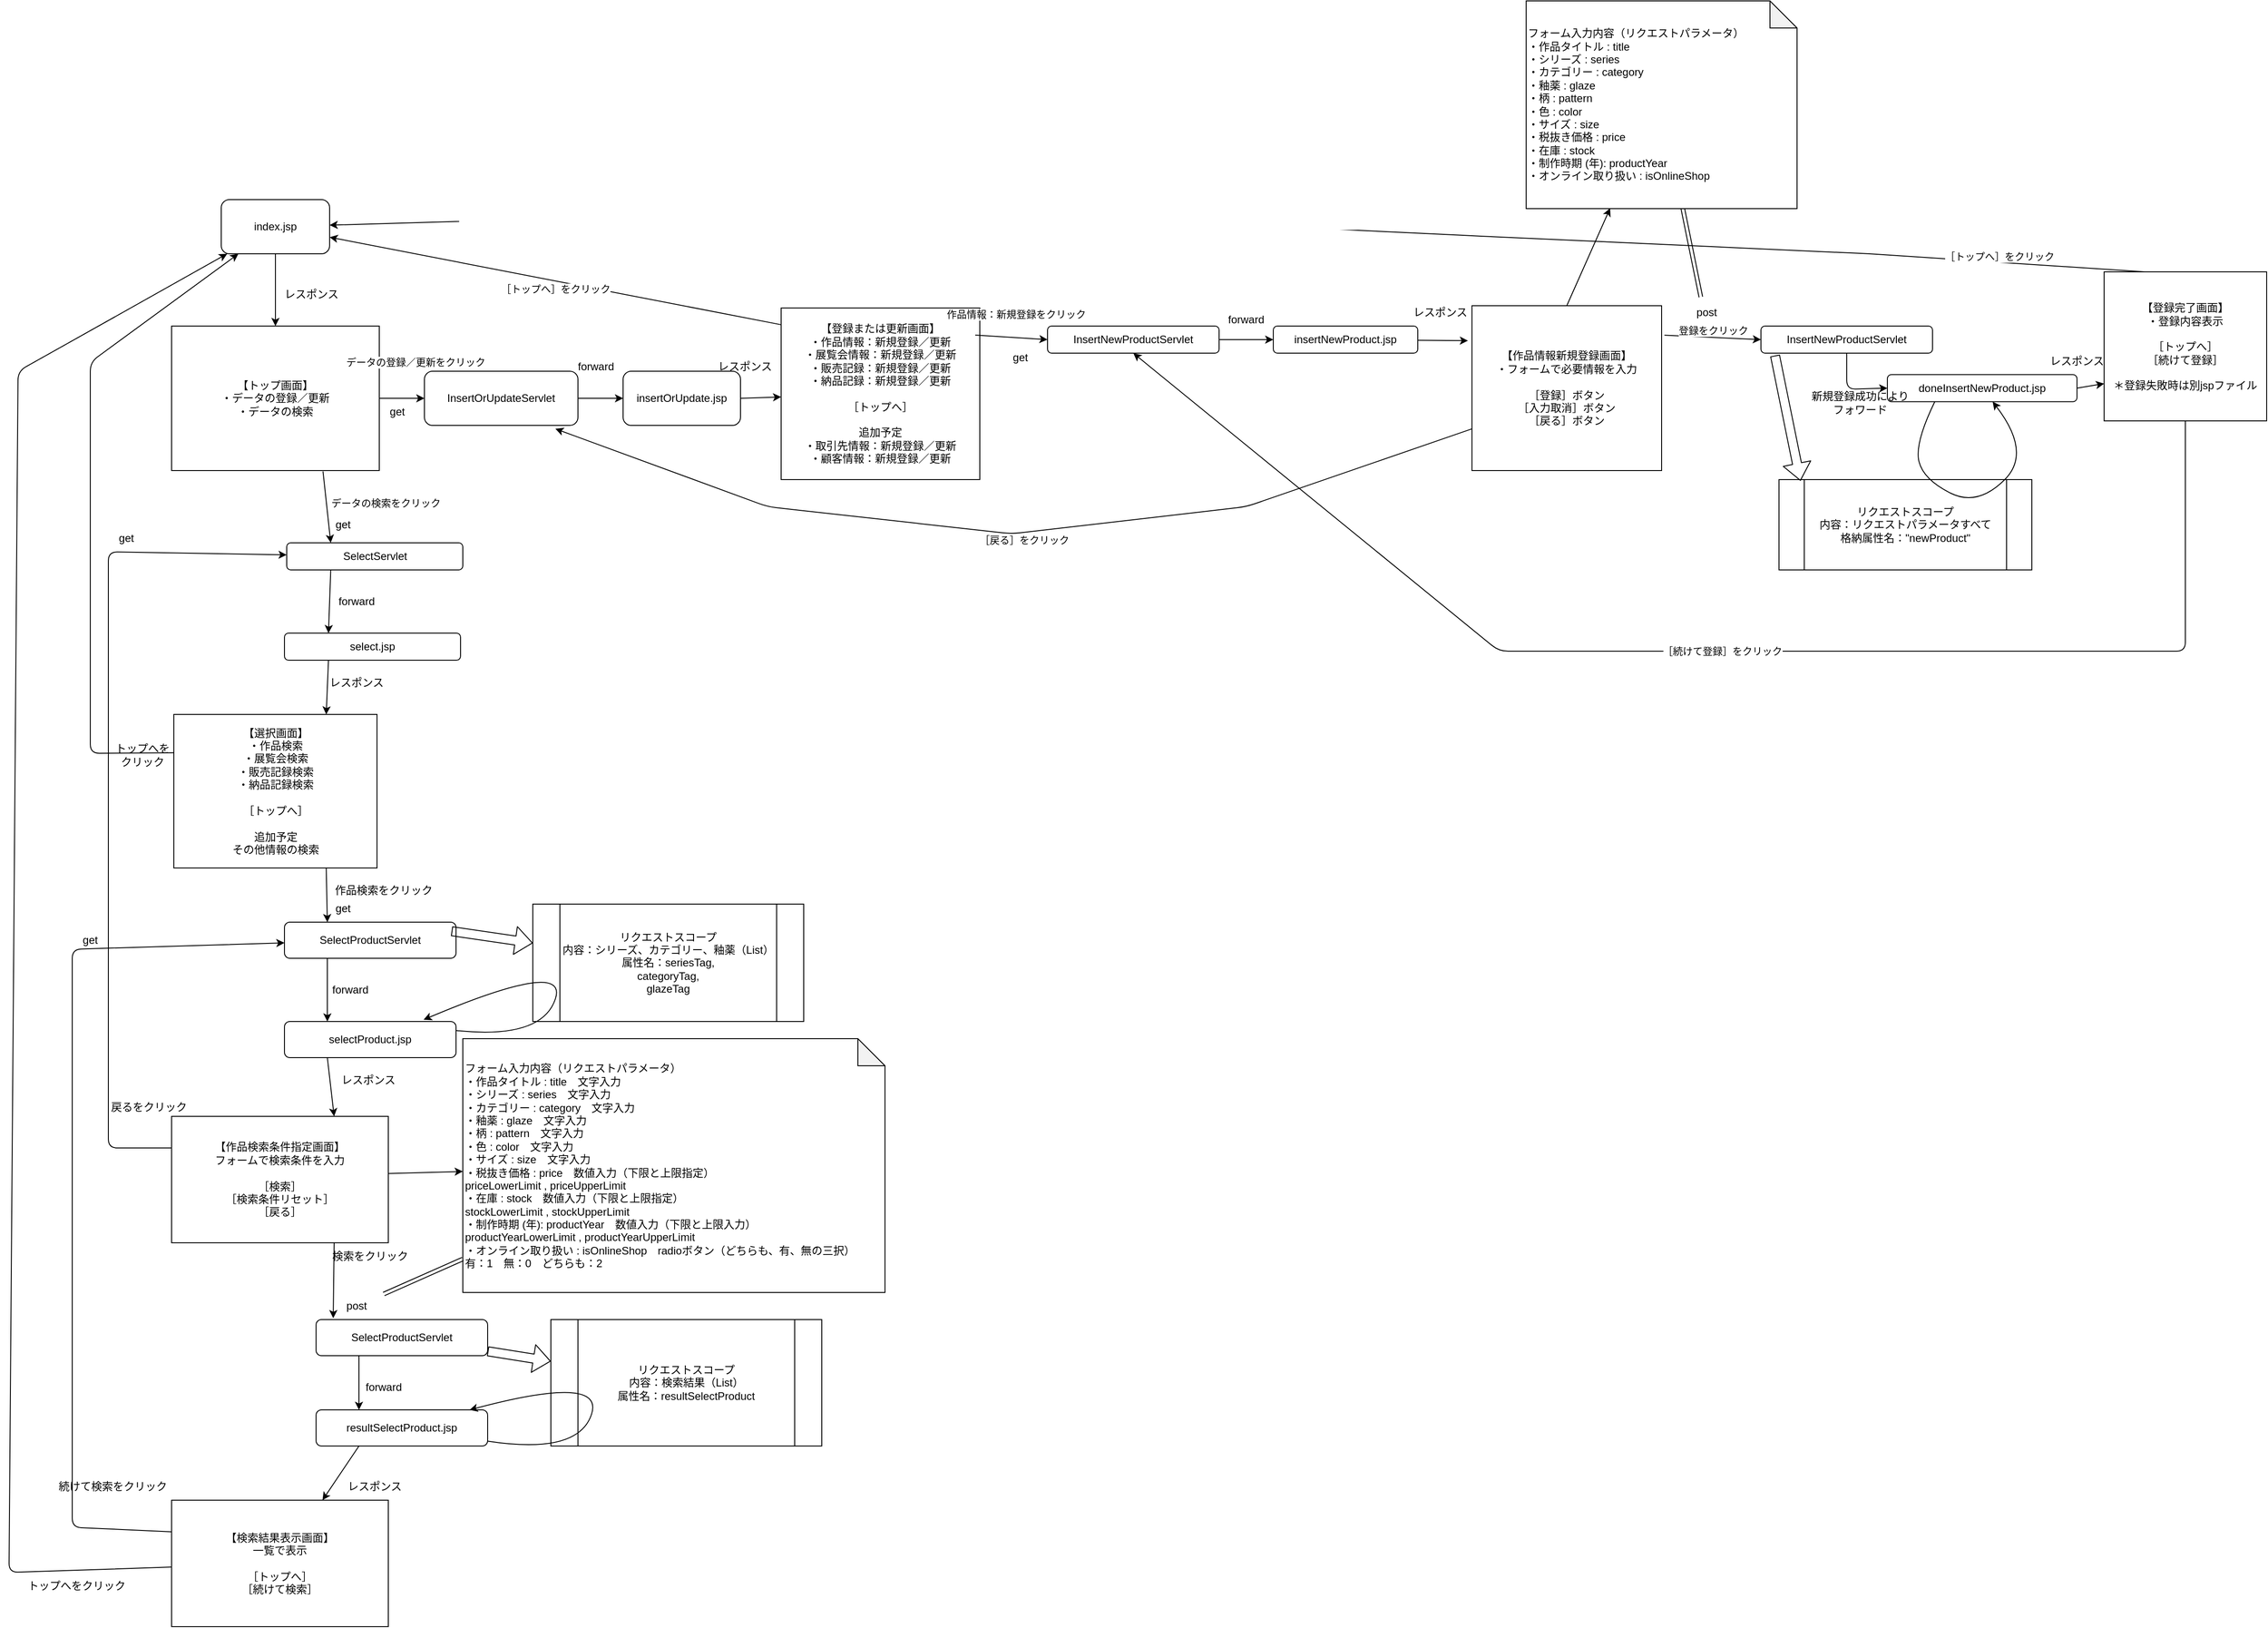 <mxfile>
    <diagram id="y22X9CAbKY4w9P3UAj9e" name="ページ1">
        <mxGraphModel dx="1899" dy="1644" grid="1" gridSize="10" guides="1" tooltips="1" connect="1" arrows="1" fold="1" page="1" pageScale="1" pageWidth="827" pageHeight="1169" math="0" shadow="0">
            <root>
                <mxCell id="0"/>
                <mxCell id="1" parent="0"/>
                <mxCell id="6" value="【登録または更新画面】&lt;br&gt;・作品情報：新規登録／更新&lt;br&gt;・展覧会情報：新規登録／更新&lt;br&gt;・販売記録：新規登録／更新&lt;br&gt;・納品記録：新規登録／更新&lt;br&gt;&lt;br&gt;［トップへ］&lt;br&gt;&lt;br&gt;追加予定&lt;br&gt;・取引先情報：新規登録／更新&lt;br&gt;・顧客情報：新規登録／更新" style="rounded=0;whiteSpace=wrap;html=1;" parent="1" vertex="1">
                    <mxGeometry x="715" y="30" width="220" height="190" as="geometry"/>
                </mxCell>
                <mxCell id="7" value="【トップ画面】&lt;br&gt;・データの登録／更新&lt;br&gt;・データの検索" style="rounded=0;whiteSpace=wrap;html=1;" parent="1" vertex="1">
                    <mxGeometry x="40" y="50" width="230" height="160" as="geometry"/>
                </mxCell>
                <mxCell id="10" value="" style="endArrow=classic;html=1;entryX=0;entryY=0.5;entryDx=0;entryDy=0;" parent="1" source="7" target="37" edge="1">
                    <mxGeometry relative="1" as="geometry">
                        <mxPoint x="440" y="270" as="sourcePoint"/>
                        <mxPoint x="650" y="290" as="targetPoint"/>
                        <Array as="points"/>
                    </mxGeometry>
                </mxCell>
                <mxCell id="11" value="データの登録／更新をクリック" style="edgeLabel;resizable=0;html=1;align=center;verticalAlign=middle;" parent="10" connectable="0" vertex="1">
                    <mxGeometry relative="1" as="geometry">
                        <mxPoint x="15" y="-40" as="offset"/>
                    </mxGeometry>
                </mxCell>
                <mxCell id="80" style="edgeStyle=none;html=1;exitX=0.75;exitY=1;exitDx=0;exitDy=0;entryX=0.25;entryY=0;entryDx=0;entryDy=0;" parent="1" source="12" target="104" edge="1">
                    <mxGeometry relative="1" as="geometry"/>
                </mxCell>
                <mxCell id="95" style="edgeStyle=none;html=1;exitX=0;exitY=0.25;exitDx=0;exitDy=0;" parent="1" source="12" target="30" edge="1">
                    <mxGeometry relative="1" as="geometry">
                        <mxPoint x="-50" y="70" as="targetPoint"/>
                        <Array as="points">
                            <mxPoint x="-50" y="523"/>
                            <mxPoint x="-50" y="290"/>
                            <mxPoint x="-50" y="90"/>
                        </Array>
                    </mxGeometry>
                </mxCell>
                <mxCell id="12" value="【選択画面】&lt;br&gt;・作品検索&lt;br&gt;・展覧会検索&lt;br&gt;・販売記録検索&lt;br&gt;・納品記録検索&lt;br&gt;&lt;br&gt;［トップへ］&lt;br&gt;&lt;br&gt;追加予定&lt;br&gt;その他情報の検索" style="rounded=0;whiteSpace=wrap;html=1;" parent="1" vertex="1">
                    <mxGeometry x="42.5" y="480" width="225" height="170" as="geometry"/>
                </mxCell>
                <mxCell id="13" value="" style="endArrow=classic;html=1;entryX=0.25;entryY=0;entryDx=0;entryDy=0;exitX=0.729;exitY=1.006;exitDx=0;exitDy=0;exitPerimeter=0;" parent="1" source="7" target="98" edge="1">
                    <mxGeometry relative="1" as="geometry">
                        <mxPoint x="190" y="240" as="sourcePoint"/>
                        <mxPoint x="540" y="250" as="targetPoint"/>
                    </mxGeometry>
                </mxCell>
                <mxCell id="14" value="データの検索をクリック" style="edgeLabel;resizable=0;html=1;align=center;verticalAlign=middle;" parent="13" connectable="0" vertex="1">
                    <mxGeometry relative="1" as="geometry">
                        <mxPoint x="65" y="-5" as="offset"/>
                    </mxGeometry>
                </mxCell>
                <mxCell id="15" value="" style="endArrow=classic;html=1;entryX=0;entryY=0.5;entryDx=0;entryDy=0;exitX=0.977;exitY=0.158;exitDx=0;exitDy=0;exitPerimeter=0;" parent="1" source="6" target="36" edge="1">
                    <mxGeometry relative="1" as="geometry">
                        <mxPoint x="700" y="150" as="sourcePoint"/>
                        <mxPoint x="1000" y="130" as="targetPoint"/>
                    </mxGeometry>
                </mxCell>
                <mxCell id="16" value="作品情報：新規登録をクリック" style="edgeLabel;resizable=0;html=1;align=center;verticalAlign=middle;" parent="15" connectable="0" vertex="1">
                    <mxGeometry relative="1" as="geometry">
                        <mxPoint x="5" y="-26" as="offset"/>
                    </mxGeometry>
                </mxCell>
                <mxCell id="29" style="edgeStyle=none;html=1;exitX=0.5;exitY=0;exitDx=0;exitDy=0;entryX=0.31;entryY=0.998;entryDx=0;entryDy=0;entryPerimeter=0;" parent="1" source="17" target="73" edge="1">
                    <mxGeometry relative="1" as="geometry">
                        <mxPoint x="1637.5" y="-90" as="targetPoint"/>
                    </mxGeometry>
                </mxCell>
                <mxCell id="17" value="【作品情報新規登録画面】&lt;br&gt;・フォームで必要情報を入力&lt;br&gt;&lt;br&gt;［登録］ボタン&lt;br&gt;［入力取消］ボタン&lt;br&gt;［戻る］ボタン" style="rounded=0;whiteSpace=wrap;html=1;" parent="1" vertex="1">
                    <mxGeometry x="1480" y="27.5" width="210" height="182.5" as="geometry"/>
                </mxCell>
                <mxCell id="18" value="" style="endArrow=classic;html=1;exitX=-0.002;exitY=0.097;exitDx=0;exitDy=0;exitPerimeter=0;" parent="1" source="6" target="30" edge="1">
                    <mxGeometry relative="1" as="geometry">
                        <mxPoint x="380" y="290" as="sourcePoint"/>
                        <mxPoint x="620" y="290" as="targetPoint"/>
                        <Array as="points"/>
                    </mxGeometry>
                </mxCell>
                <mxCell id="19" value="［トップへ］をクリック" style="edgeLabel;resizable=0;html=1;align=center;verticalAlign=middle;" parent="18" connectable="0" vertex="1">
                    <mxGeometry relative="1" as="geometry">
                        <mxPoint y="9" as="offset"/>
                    </mxGeometry>
                </mxCell>
                <mxCell id="20" value="" style="endArrow=classic;html=1;exitX=0.25;exitY=0;exitDx=0;exitDy=0;" parent="1" source="22" target="30" edge="1">
                    <mxGeometry relative="1" as="geometry">
                        <mxPoint x="990" y="90" as="sourcePoint"/>
                        <mxPoint x="460" y="-70" as="targetPoint"/>
                        <Array as="points">
                            <mxPoint x="1920" y="-30"/>
                            <mxPoint x="1480" y="-50"/>
                            <mxPoint x="850" y="-80"/>
                        </Array>
                    </mxGeometry>
                </mxCell>
                <mxCell id="21" value="［トップへ］をクリック" style="edgeLabel;resizable=0;html=1;align=center;verticalAlign=middle;" parent="20" connectable="0" vertex="1">
                    <mxGeometry relative="1" as="geometry">
                        <mxPoint x="843" y="35" as="offset"/>
                    </mxGeometry>
                </mxCell>
                <mxCell id="22" value="【登録完了画面】&lt;br&gt;・登録内容表示&lt;br&gt;&lt;br&gt;［トップへ］&lt;br&gt;［続けて登録］&lt;br&gt;&lt;br&gt;＊登録失敗時は別jspファイル" style="rounded=0;whiteSpace=wrap;html=1;" parent="1" vertex="1">
                    <mxGeometry x="2180" y="-10" width="180" height="165" as="geometry"/>
                </mxCell>
                <mxCell id="23" value="" style="endArrow=classic;html=1;exitX=0;exitY=0.747;exitDx=0;exitDy=0;entryX=0.853;entryY=1.063;entryDx=0;entryDy=0;exitPerimeter=0;entryPerimeter=0;" parent="1" source="17" target="37" edge="1">
                    <mxGeometry relative="1" as="geometry">
                        <mxPoint x="940" y="182.5" as="sourcePoint"/>
                        <mxPoint x="720" y="180" as="targetPoint"/>
                        <Array as="points">
                            <mxPoint x="1230" y="250"/>
                            <mxPoint x="970" y="280"/>
                            <mxPoint x="700" y="250"/>
                        </Array>
                    </mxGeometry>
                </mxCell>
                <mxCell id="24" value="［戻る］をクリック" style="edgeLabel;resizable=0;html=1;align=center;verticalAlign=middle;" parent="23" connectable="0" vertex="1">
                    <mxGeometry relative="1" as="geometry">
                        <mxPoint x="12" y="7" as="offset"/>
                    </mxGeometry>
                </mxCell>
                <mxCell id="25" value="" style="endArrow=classic;html=1;entryX=0;entryY=0.5;entryDx=0;entryDy=0;exitX=1.015;exitY=0.179;exitDx=0;exitDy=0;exitPerimeter=0;" parent="1" source="17" target="50" edge="1">
                    <mxGeometry relative="1" as="geometry">
                        <mxPoint x="1220" y="170" as="sourcePoint"/>
                        <mxPoint x="1320" y="170" as="targetPoint"/>
                    </mxGeometry>
                </mxCell>
                <mxCell id="26" value="登録をクリック" style="edgeLabel;resizable=0;html=1;align=center;verticalAlign=middle;" parent="25" connectable="0" vertex="1">
                    <mxGeometry relative="1" as="geometry">
                        <mxPoint y="-8" as="offset"/>
                    </mxGeometry>
                </mxCell>
                <mxCell id="31" style="edgeStyle=none;html=1;exitX=0.5;exitY=1;exitDx=0;exitDy=0;" parent="1" source="30" target="7" edge="1">
                    <mxGeometry relative="1" as="geometry"/>
                </mxCell>
                <mxCell id="30" value="index.jsp" style="rounded=1;whiteSpace=wrap;html=1;" parent="1" vertex="1">
                    <mxGeometry x="95" y="-90" width="120" height="60" as="geometry"/>
                </mxCell>
                <mxCell id="34" value="レスポンス" style="text;html=1;strokeColor=none;fillColor=none;align=center;verticalAlign=middle;whiteSpace=wrap;rounded=0;" parent="1" vertex="1">
                    <mxGeometry x="140" width="110" height="30" as="geometry"/>
                </mxCell>
                <mxCell id="44" style="edgeStyle=none;html=1;" parent="1" source="36" target="43" edge="1">
                    <mxGeometry relative="1" as="geometry"/>
                </mxCell>
                <mxCell id="36" value="InsertNewProductServlet" style="rounded=1;whiteSpace=wrap;html=1;" parent="1" vertex="1">
                    <mxGeometry x="1010" y="50" width="190" height="30" as="geometry"/>
                </mxCell>
                <mxCell id="39" style="edgeStyle=none;html=1;exitX=1;exitY=0.5;exitDx=0;exitDy=0;entryX=0;entryY=0.5;entryDx=0;entryDy=0;" parent="1" source="37" target="38" edge="1">
                    <mxGeometry relative="1" as="geometry"/>
                </mxCell>
                <mxCell id="37" value="InsertOrUpdateServlet" style="rounded=1;whiteSpace=wrap;html=1;" parent="1" vertex="1">
                    <mxGeometry x="320" y="100" width="170" height="60" as="geometry"/>
                </mxCell>
                <mxCell id="40" style="edgeStyle=none;html=1;exitX=1;exitY=0.5;exitDx=0;exitDy=0;" parent="1" source="38" target="6" edge="1">
                    <mxGeometry relative="1" as="geometry">
                        <mxPoint x="690" y="180" as="targetPoint"/>
                    </mxGeometry>
                </mxCell>
                <mxCell id="38" value="insertOrUpdate.jsp" style="rounded=1;whiteSpace=wrap;html=1;" parent="1" vertex="1">
                    <mxGeometry x="540" y="100" width="130" height="60" as="geometry"/>
                </mxCell>
                <mxCell id="41" value="forward" style="text;html=1;strokeColor=none;fillColor=none;align=center;verticalAlign=middle;whiteSpace=wrap;rounded=0;" parent="1" vertex="1">
                    <mxGeometry x="480" y="80" width="60" height="30" as="geometry"/>
                </mxCell>
                <mxCell id="42" value="レスポンス" style="text;html=1;strokeColor=none;fillColor=none;align=center;verticalAlign=middle;whiteSpace=wrap;rounded=0;" parent="1" vertex="1">
                    <mxGeometry x="620" y="80" width="110" height="30" as="geometry"/>
                </mxCell>
                <mxCell id="45" style="edgeStyle=none;html=1;entryX=-0.021;entryY=0.212;entryDx=0;entryDy=0;entryPerimeter=0;" parent="1" source="43" target="17" edge="1">
                    <mxGeometry relative="1" as="geometry"/>
                </mxCell>
                <mxCell id="43" value="insertNewProduct.jsp" style="rounded=1;whiteSpace=wrap;html=1;" parent="1" vertex="1">
                    <mxGeometry x="1260" y="50" width="160" height="30" as="geometry"/>
                </mxCell>
                <mxCell id="46" value="forward" style="text;html=1;strokeColor=none;fillColor=none;align=center;verticalAlign=middle;whiteSpace=wrap;rounded=0;" parent="1" vertex="1">
                    <mxGeometry x="1200" y="27.5" width="60" height="30" as="geometry"/>
                </mxCell>
                <mxCell id="47" value="レスポンス" style="text;html=1;strokeColor=none;fillColor=none;align=center;verticalAlign=middle;whiteSpace=wrap;rounded=0;" parent="1" vertex="1">
                    <mxGeometry x="1390" y="20" width="110" height="30" as="geometry"/>
                </mxCell>
                <mxCell id="49" value="get" style="text;html=1;strokeColor=none;fillColor=none;align=center;verticalAlign=middle;whiteSpace=wrap;rounded=0;" parent="1" vertex="1">
                    <mxGeometry x="950" y="70" width="60" height="30" as="geometry"/>
                </mxCell>
                <mxCell id="61" style="edgeStyle=none;html=1;exitX=0.5;exitY=1;exitDx=0;exitDy=0;entryX=0;entryY=0.5;entryDx=0;entryDy=0;" parent="1" source="50" target="60" edge="1">
                    <mxGeometry relative="1" as="geometry">
                        <Array as="points">
                            <mxPoint x="1895" y="120"/>
                        </Array>
                    </mxGeometry>
                </mxCell>
                <mxCell id="50" value="InsertNewProductServlet" style="rounded=1;whiteSpace=wrap;html=1;" parent="1" vertex="1">
                    <mxGeometry x="1800" y="50" width="190" height="30" as="geometry"/>
                </mxCell>
                <mxCell id="51" value="post" style="text;html=1;strokeColor=none;fillColor=none;align=center;verticalAlign=middle;whiteSpace=wrap;rounded=0;" parent="1" vertex="1">
                    <mxGeometry x="1710" y="20" width="60" height="30" as="geometry"/>
                </mxCell>
                <mxCell id="58" value="" style="shape=link;html=1;exitX=0.391;exitY=-0.071;exitDx=0;exitDy=0;exitPerimeter=0;" parent="1" source="51" target="73" edge="1">
                    <mxGeometry width="100" relative="1" as="geometry">
                        <mxPoint x="1740" y="-110" as="sourcePoint"/>
                        <mxPoint x="1716.88" y="-89.78" as="targetPoint"/>
                    </mxGeometry>
                </mxCell>
                <mxCell id="63" style="edgeStyle=none;html=1;exitX=1;exitY=0.5;exitDx=0;exitDy=0;entryX=0;entryY=0.75;entryDx=0;entryDy=0;" parent="1" source="60" target="22" edge="1">
                    <mxGeometry relative="1" as="geometry"/>
                </mxCell>
                <mxCell id="60" value="doneInsertNewProduct.jsp" style="rounded=1;whiteSpace=wrap;html=1;" parent="1" vertex="1">
                    <mxGeometry x="1940" y="103.75" width="210" height="30" as="geometry"/>
                </mxCell>
                <mxCell id="62" value="新規登録成功によりフォワード" style="text;html=1;strokeColor=none;fillColor=none;align=center;verticalAlign=middle;whiteSpace=wrap;rounded=0;" parent="1" vertex="1">
                    <mxGeometry x="1850" y="110" width="120" height="50" as="geometry"/>
                </mxCell>
                <mxCell id="64" value="レスポンス" style="text;html=1;strokeColor=none;fillColor=none;align=center;verticalAlign=middle;whiteSpace=wrap;rounded=0;" parent="1" vertex="1">
                    <mxGeometry x="2110" y="73.75" width="80" height="30" as="geometry"/>
                </mxCell>
                <mxCell id="65" value="リクエストスコープ&lt;br&gt;内容：リクエストパラメータすべて&lt;br&gt;格納属性名：&quot;newProduct&quot;" style="shape=process;whiteSpace=wrap;html=1;backgroundOutline=1;" parent="1" vertex="1">
                    <mxGeometry x="1820" y="220" width="280" height="100" as="geometry"/>
                </mxCell>
                <mxCell id="68" value="" style="curved=1;endArrow=classic;html=1;exitX=0.25;exitY=1;exitDx=0;exitDy=0;" parent="1" source="60" target="60" edge="1">
                    <mxGeometry width="50" height="50" relative="1" as="geometry">
                        <mxPoint x="2020" y="190" as="sourcePoint"/>
                        <mxPoint x="2080" y="140" as="targetPoint"/>
                        <Array as="points">
                            <mxPoint x="1970" y="180"/>
                            <mxPoint x="1980" y="220"/>
                            <mxPoint x="2040" y="250"/>
                            <mxPoint x="2100" y="190"/>
                        </Array>
                    </mxGeometry>
                </mxCell>
                <mxCell id="69" value="" style="shape=flexArrow;endArrow=classic;html=1;entryX=0.085;entryY=0.014;entryDx=0;entryDy=0;exitX=0.082;exitY=1.086;exitDx=0;exitDy=0;entryPerimeter=0;exitPerimeter=0;" parent="1" source="50" target="65" edge="1">
                    <mxGeometry width="50" height="50" relative="1" as="geometry">
                        <mxPoint x="1790" y="100" as="sourcePoint"/>
                        <mxPoint x="1840" y="50" as="targetPoint"/>
                    </mxGeometry>
                </mxCell>
                <mxCell id="70" value="get" style="text;html=1;strokeColor=none;fillColor=none;align=center;verticalAlign=middle;whiteSpace=wrap;rounded=0;" parent="1" vertex="1">
                    <mxGeometry x="260" y="130" width="60" height="30" as="geometry"/>
                </mxCell>
                <mxCell id="73" value="&lt;span style=&quot;&quot;&gt;フォーム入力内容（リクエストパラメータ）&lt;/span&gt;&lt;br style=&quot;&quot;&gt;&lt;span style=&quot;&quot;&gt;・作品タイトル : title&lt;/span&gt;&lt;br style=&quot;&quot;&gt;&lt;span style=&quot;&quot;&gt;・シリーズ : series&lt;/span&gt;&lt;br style=&quot;&quot;&gt;&lt;span style=&quot;&quot;&gt;・カテゴリー : category&lt;/span&gt;&lt;br style=&quot;&quot;&gt;&lt;span style=&quot;&quot;&gt;・釉薬 : glaze&lt;/span&gt;&lt;br style=&quot;&quot;&gt;&lt;span style=&quot;&quot;&gt;・柄 : pattern&lt;/span&gt;&lt;br style=&quot;&quot;&gt;&lt;span style=&quot;&quot;&gt;・色 : color&lt;/span&gt;&lt;br style=&quot;&quot;&gt;&lt;span style=&quot;&quot;&gt;・サイズ : size&lt;/span&gt;&lt;br style=&quot;&quot;&gt;&lt;span style=&quot;&quot;&gt;・税抜き価格 : price&lt;/span&gt;&lt;br style=&quot;&quot;&gt;&lt;span style=&quot;&quot;&gt;・在庫 : stock&lt;/span&gt;&lt;br style=&quot;&quot;&gt;&lt;span style=&quot;&quot;&gt;・制作時期 (年): productYear&lt;/span&gt;&lt;br style=&quot;&quot;&gt;&lt;span style=&quot;&quot;&gt;・オンライン取り扱い : isOnlineShop&lt;/span&gt;" style="shape=note;whiteSpace=wrap;html=1;backgroundOutline=1;darkOpacity=0.05;align=left;" parent="1" vertex="1">
                    <mxGeometry x="1540" y="-310" width="300" height="230" as="geometry"/>
                </mxCell>
                <mxCell id="76" value="" style="endArrow=classic;html=1;entryX=0.5;entryY=1;entryDx=0;entryDy=0;exitX=0.5;exitY=1;exitDx=0;exitDy=0;" parent="1" source="22" target="36" edge="1">
                    <mxGeometry relative="1" as="geometry">
                        <mxPoint x="2260" y="400" as="sourcePoint"/>
                        <mxPoint x="1810" y="390" as="targetPoint"/>
                        <Array as="points">
                            <mxPoint x="2270" y="410"/>
                            <mxPoint x="1510" y="410"/>
                        </Array>
                    </mxGeometry>
                </mxCell>
                <mxCell id="77" value="［続けて登録］をクリック" style="edgeLabel;resizable=0;html=1;align=center;verticalAlign=middle;" parent="76" connectable="0" vertex="1">
                    <mxGeometry relative="1" as="geometry"/>
                </mxCell>
                <mxCell id="85" style="edgeStyle=none;html=1;entryX=0.1;entryY=-0.038;entryDx=0;entryDy=0;exitX=0.75;exitY=1;exitDx=0;exitDy=0;entryPerimeter=0;" parent="1" source="79" target="112" edge="1">
                    <mxGeometry relative="1" as="geometry"/>
                </mxCell>
                <mxCell id="92" style="edgeStyle=none;html=1;exitX=0;exitY=0.25;exitDx=0;exitDy=0;" parent="1" source="79" target="98" edge="1">
                    <mxGeometry relative="1" as="geometry">
                        <mxPoint x="-30" y="270" as="targetPoint"/>
                        <Array as="points">
                            <mxPoint x="-30" y="960"/>
                            <mxPoint x="-30" y="300"/>
                        </Array>
                    </mxGeometry>
                </mxCell>
                <mxCell id="97" style="edgeStyle=none;html=1;exitX=0;exitY=0.5;exitDx=0;exitDy=0;" parent="1" source="79" target="83" edge="1">
                    <mxGeometry relative="1" as="geometry"/>
                </mxCell>
                <mxCell id="79" value="【作品検索条件指定画面】&lt;br&gt;フォームで検索条件を入力&lt;br&gt;&lt;br&gt;［検索］&lt;br&gt;［検索条件リセット］&lt;br&gt;［戻る］" style="rounded=0;whiteSpace=wrap;html=1;" parent="1" vertex="1">
                    <mxGeometry x="40" y="925" width="240" height="140" as="geometry"/>
                </mxCell>
                <mxCell id="81" value="作品検索をクリック" style="text;html=1;strokeColor=none;fillColor=none;align=center;verticalAlign=middle;whiteSpace=wrap;rounded=0;" parent="1" vertex="1">
                    <mxGeometry x="190" y="660" width="170" height="30" as="geometry"/>
                </mxCell>
                <mxCell id="83" value="&lt;span style=&quot;&quot;&gt;フォーム入力内容（リクエストパラメータ）&lt;/span&gt;&lt;br style=&quot;&quot;&gt;&lt;span style=&quot;&quot;&gt;・作品タイトル : title　文字入力&lt;/span&gt;&lt;br style=&quot;&quot;&gt;&lt;span style=&quot;&quot;&gt;・シリーズ : series　文字入力&lt;/span&gt;&lt;br style=&quot;&quot;&gt;&lt;span style=&quot;&quot;&gt;・カテゴリー : category　文字入力&lt;/span&gt;&lt;br style=&quot;&quot;&gt;&lt;span style=&quot;&quot;&gt;・釉薬 : glaze　文字入力&lt;/span&gt;&lt;br style=&quot;&quot;&gt;&lt;span style=&quot;&quot;&gt;・柄 : pattern　文字入力&lt;/span&gt;&lt;br style=&quot;&quot;&gt;&lt;span style=&quot;&quot;&gt;・色 : color　文字入力&lt;/span&gt;&lt;br style=&quot;&quot;&gt;&lt;span style=&quot;&quot;&gt;・サイズ : size　文字入力&lt;/span&gt;&lt;br style=&quot;&quot;&gt;&lt;span style=&quot;&quot;&gt;・税抜き価格 : price　数値入力（下限と上限指定）&lt;br&gt;&lt;/span&gt;priceLowerLimit , priceUpperLimit&lt;br style=&quot;&quot;&gt;&lt;span style=&quot;&quot;&gt;・在庫 : stock　数値入力（下限と上限指定）&lt;br&gt;&lt;/span&gt;stockLowerLimit , stockUpperLimit&lt;br style=&quot;&quot;&gt;&lt;span style=&quot;&quot;&gt;・制作時期 (年): productYear　数値入力（下限と上限入力）&lt;br&gt;&lt;/span&gt;productYearLowerLimit , productYearUpperLimit&lt;br style=&quot;&quot;&gt;&lt;span style=&quot;&quot;&gt;・オンライン取り扱い : isOnlineShop　radioボタン（どちらも、有、無の三択）&lt;br&gt;有：1　無：0　どちらも：2&lt;br&gt;&lt;/span&gt;" style="shape=note;whiteSpace=wrap;html=1;backgroundOutline=1;darkOpacity=0.05;align=left;" parent="1" vertex="1">
                    <mxGeometry x="362.5" y="839" width="467.5" height="281" as="geometry"/>
                </mxCell>
                <mxCell id="89" style="edgeStyle=none;html=1;exitX=0;exitY=0.25;exitDx=0;exitDy=0;" parent="1" source="84" target="104" edge="1">
                    <mxGeometry relative="1" as="geometry">
                        <mxPoint x="-60" y="720" as="targetPoint"/>
                        <Array as="points">
                            <mxPoint x="-70" y="1380"/>
                            <mxPoint x="-70" y="740"/>
                        </Array>
                    </mxGeometry>
                </mxCell>
                <mxCell id="91" style="edgeStyle=none;html=1;" parent="1" source="84" target="30" edge="1">
                    <mxGeometry relative="1" as="geometry">
                        <mxPoint x="-130" y="130" as="targetPoint"/>
                        <Array as="points">
                            <mxPoint x="-140" y="1430"/>
                            <mxPoint x="-130" y="100"/>
                        </Array>
                    </mxGeometry>
                </mxCell>
                <mxCell id="84" value="【検索結果表示画面】&lt;br&gt;一覧で表示&lt;br&gt;&lt;br&gt;［トップへ］&lt;br&gt;［続けて検索］" style="rounded=0;whiteSpace=wrap;html=1;" parent="1" vertex="1">
                    <mxGeometry x="40" y="1350" width="240" height="140" as="geometry"/>
                </mxCell>
                <mxCell id="86" value="検索をクリック" style="text;html=1;strokeColor=none;fillColor=none;align=center;verticalAlign=middle;whiteSpace=wrap;rounded=0;" parent="1" vertex="1">
                    <mxGeometry x="175" y="1065" width="170" height="30" as="geometry"/>
                </mxCell>
                <mxCell id="90" value="続けて検索をクリック" style="text;html=1;strokeColor=none;fillColor=none;align=center;verticalAlign=middle;whiteSpace=wrap;rounded=0;" parent="1" vertex="1">
                    <mxGeometry x="-110" y="1320" width="170" height="30" as="geometry"/>
                </mxCell>
                <mxCell id="93" value="戻るをクリック" style="text;html=1;strokeColor=none;fillColor=none;align=center;verticalAlign=middle;whiteSpace=wrap;rounded=0;" parent="1" vertex="1">
                    <mxGeometry x="-70" y="900" width="170" height="30" as="geometry"/>
                </mxCell>
                <mxCell id="94" value="トップへをクリック" style="text;html=1;strokeColor=none;fillColor=none;align=center;verticalAlign=middle;whiteSpace=wrap;rounded=0;" parent="1" vertex="1">
                    <mxGeometry x="-150" y="1430" width="170" height="30" as="geometry"/>
                </mxCell>
                <mxCell id="96" value="トップへをクリック" style="text;html=1;strokeColor=none;fillColor=none;align=center;verticalAlign=middle;whiteSpace=wrap;rounded=0;" parent="1" vertex="1">
                    <mxGeometry x="-27.5" y="490" width="70" height="70" as="geometry"/>
                </mxCell>
                <mxCell id="100" style="edgeStyle=none;html=1;exitX=0.25;exitY=1;exitDx=0;exitDy=0;entryX=0.25;entryY=0;entryDx=0;entryDy=0;" parent="1" source="98" target="99" edge="1">
                    <mxGeometry relative="1" as="geometry"/>
                </mxCell>
                <mxCell id="98" value="SelectServlet" style="rounded=1;whiteSpace=wrap;html=1;" parent="1" vertex="1">
                    <mxGeometry x="167.5" y="290" width="195" height="30" as="geometry"/>
                </mxCell>
                <mxCell id="101" style="edgeStyle=none;html=1;exitX=0.25;exitY=1;exitDx=0;exitDy=0;entryX=0.75;entryY=0;entryDx=0;entryDy=0;" parent="1" source="99" target="12" edge="1">
                    <mxGeometry relative="1" as="geometry"/>
                </mxCell>
                <mxCell id="99" value="select.jsp" style="rounded=1;whiteSpace=wrap;html=1;" parent="1" vertex="1">
                    <mxGeometry x="165" y="390" width="195" height="30" as="geometry"/>
                </mxCell>
                <mxCell id="102" value="forward" style="text;html=1;strokeColor=none;fillColor=none;align=center;verticalAlign=middle;whiteSpace=wrap;rounded=0;" parent="1" vertex="1">
                    <mxGeometry x="215" y="340" width="60" height="30" as="geometry"/>
                </mxCell>
                <mxCell id="103" value="レスポンス" style="text;html=1;strokeColor=none;fillColor=none;align=center;verticalAlign=middle;whiteSpace=wrap;rounded=0;" parent="1" vertex="1">
                    <mxGeometry x="195" y="430" width="100" height="30" as="geometry"/>
                </mxCell>
                <mxCell id="108" style="edgeStyle=none;html=1;exitX=0.25;exitY=1;exitDx=0;exitDy=0;entryX=0.25;entryY=0;entryDx=0;entryDy=0;" parent="1" source="104" target="107" edge="1">
                    <mxGeometry relative="1" as="geometry"/>
                </mxCell>
                <mxCell id="104" value="SelectProductServlet" style="rounded=1;whiteSpace=wrap;html=1;" parent="1" vertex="1">
                    <mxGeometry x="165" y="710" width="190" height="40" as="geometry"/>
                </mxCell>
                <mxCell id="105" value="get" style="text;html=1;strokeColor=none;fillColor=none;align=center;verticalAlign=middle;whiteSpace=wrap;rounded=0;" parent="1" vertex="1">
                    <mxGeometry x="200" y="255" width="60" height="30" as="geometry"/>
                </mxCell>
                <mxCell id="106" value="get" style="text;html=1;strokeColor=none;fillColor=none;align=center;verticalAlign=middle;whiteSpace=wrap;rounded=0;" parent="1" vertex="1">
                    <mxGeometry x="200" y="680" width="60" height="30" as="geometry"/>
                </mxCell>
                <mxCell id="109" style="edgeStyle=none;html=1;exitX=0.25;exitY=1;exitDx=0;exitDy=0;entryX=0.75;entryY=0;entryDx=0;entryDy=0;" parent="1" source="107" target="79" edge="1">
                    <mxGeometry relative="1" as="geometry"/>
                </mxCell>
                <mxCell id="107" value="selectProduct.jsp" style="rounded=1;whiteSpace=wrap;html=1;" parent="1" vertex="1">
                    <mxGeometry x="165" y="820" width="190" height="40" as="geometry"/>
                </mxCell>
                <mxCell id="110" value="forward" style="text;html=1;strokeColor=none;fillColor=none;align=center;verticalAlign=middle;whiteSpace=wrap;rounded=0;" parent="1" vertex="1">
                    <mxGeometry x="207.5" y="770" width="60" height="30" as="geometry"/>
                </mxCell>
                <mxCell id="111" value="レスポンス" style="text;html=1;strokeColor=none;fillColor=none;align=center;verticalAlign=middle;whiteSpace=wrap;rounded=0;" parent="1" vertex="1">
                    <mxGeometry x="207.5" y="870" width="100" height="30" as="geometry"/>
                </mxCell>
                <mxCell id="116" style="edgeStyle=none;html=1;exitX=0.25;exitY=1;exitDx=0;exitDy=0;entryX=0.25;entryY=0;entryDx=0;entryDy=0;" parent="1" source="112" target="115" edge="1">
                    <mxGeometry relative="1" as="geometry"/>
                </mxCell>
                <mxCell id="112" value="SelectProductServlet" style="rounded=1;whiteSpace=wrap;html=1;" parent="1" vertex="1">
                    <mxGeometry x="200" y="1150" width="190" height="40" as="geometry"/>
                </mxCell>
                <mxCell id="113" value="post" style="text;html=1;strokeColor=none;fillColor=none;align=center;verticalAlign=middle;whiteSpace=wrap;rounded=0;" parent="1" vertex="1">
                    <mxGeometry x="215" y="1120" width="60" height="30" as="geometry"/>
                </mxCell>
                <mxCell id="118" style="edgeStyle=none;html=1;exitX=0.25;exitY=1;exitDx=0;exitDy=0;" parent="1" source="115" target="84" edge="1">
                    <mxGeometry relative="1" as="geometry"/>
                </mxCell>
                <mxCell id="115" value="resultSelectProduct.jsp" style="rounded=1;whiteSpace=wrap;html=1;" parent="1" vertex="1">
                    <mxGeometry x="200" y="1250" width="190" height="40" as="geometry"/>
                </mxCell>
                <mxCell id="117" value="forward" style="text;html=1;strokeColor=none;fillColor=none;align=center;verticalAlign=middle;whiteSpace=wrap;rounded=0;" parent="1" vertex="1">
                    <mxGeometry x="245" y="1210" width="60" height="30" as="geometry"/>
                </mxCell>
                <mxCell id="119" value="レスポンス" style="text;html=1;strokeColor=none;fillColor=none;align=center;verticalAlign=middle;whiteSpace=wrap;rounded=0;" parent="1" vertex="1">
                    <mxGeometry x="220" y="1320" width="90" height="30" as="geometry"/>
                </mxCell>
                <mxCell id="121" value="get" style="text;html=1;strokeColor=none;fillColor=none;align=center;verticalAlign=middle;whiteSpace=wrap;rounded=0;" parent="1" vertex="1">
                    <mxGeometry x="-80" y="715" width="60" height="30" as="geometry"/>
                </mxCell>
                <mxCell id="125" value="get" style="text;html=1;strokeColor=none;fillColor=none;align=center;verticalAlign=middle;whiteSpace=wrap;rounded=0;" parent="1" vertex="1">
                    <mxGeometry x="-40" y="270" width="60" height="30" as="geometry"/>
                </mxCell>
                <mxCell id="126" value="" style="shape=link;html=1;" parent="1" source="113" target="83" edge="1">
                    <mxGeometry width="100" relative="1" as="geometry">
                        <mxPoint x="230" y="1120" as="sourcePoint"/>
                        <mxPoint x="330" y="1120" as="targetPoint"/>
                    </mxGeometry>
                </mxCell>
                <mxCell id="127" value="リクエストスコープ&lt;br&gt;内容：検索結果（List）&lt;br&gt;属性名：resultSelectProduct" style="shape=process;whiteSpace=wrap;html=1;backgroundOutline=1;" parent="1" vertex="1">
                    <mxGeometry x="460" y="1150" width="300" height="140" as="geometry"/>
                </mxCell>
                <mxCell id="128" value="" style="shape=flexArrow;endArrow=classic;html=1;" parent="1" source="112" target="127" edge="1">
                    <mxGeometry width="50" height="50" relative="1" as="geometry">
                        <mxPoint x="250" y="1250" as="sourcePoint"/>
                        <mxPoint x="300" y="1200" as="targetPoint"/>
                    </mxGeometry>
                </mxCell>
                <mxCell id="129" value="" style="curved=1;endArrow=classic;html=1;" parent="1" source="115" target="115" edge="1">
                    <mxGeometry width="50" height="50" relative="1" as="geometry">
                        <mxPoint x="250" y="1370" as="sourcePoint"/>
                        <mxPoint x="300" y="1320" as="targetPoint"/>
                        <Array as="points">
                            <mxPoint x="490" y="1300"/>
                            <mxPoint x="520" y="1210"/>
                        </Array>
                    </mxGeometry>
                </mxCell>
                <mxCell id="130" value="リクエストスコープ&lt;br&gt;内容：シリーズ、カテゴリー、釉薬（List）&lt;br&gt;属性名：seriesTag,&lt;br&gt;categoryTag,&lt;br&gt;glazeTag" style="shape=process;whiteSpace=wrap;html=1;backgroundOutline=1;" parent="1" vertex="1">
                    <mxGeometry x="440" y="690" width="300" height="130" as="geometry"/>
                </mxCell>
                <mxCell id="131" value="" style="curved=1;endArrow=classic;html=1;exitX=1;exitY=0.25;exitDx=0;exitDy=0;entryX=0.811;entryY=-0.05;entryDx=0;entryDy=0;entryPerimeter=0;" parent="1" source="107" target="107" edge="1">
                    <mxGeometry width="50" height="50" relative="1" as="geometry">
                        <mxPoint x="350" y="824.615" as="sourcePoint"/>
                        <mxPoint x="330" y="790" as="targetPoint"/>
                        <Array as="points">
                            <mxPoint x="450" y="840"/>
                            <mxPoint x="480" y="750"/>
                        </Array>
                    </mxGeometry>
                </mxCell>
                <mxCell id="132" value="" style="shape=flexArrow;endArrow=classic;html=1;exitX=0.974;exitY=0.25;exitDx=0;exitDy=0;exitPerimeter=0;" parent="1" source="104" target="130" edge="1">
                    <mxGeometry width="50" height="50" relative="1" as="geometry">
                        <mxPoint x="362.5" y="714.999" as="sourcePoint"/>
                        <mxPoint x="432.5" y="726.11" as="targetPoint"/>
                    </mxGeometry>
                </mxCell>
            </root>
        </mxGraphModel>
    </diagram>
</mxfile>
